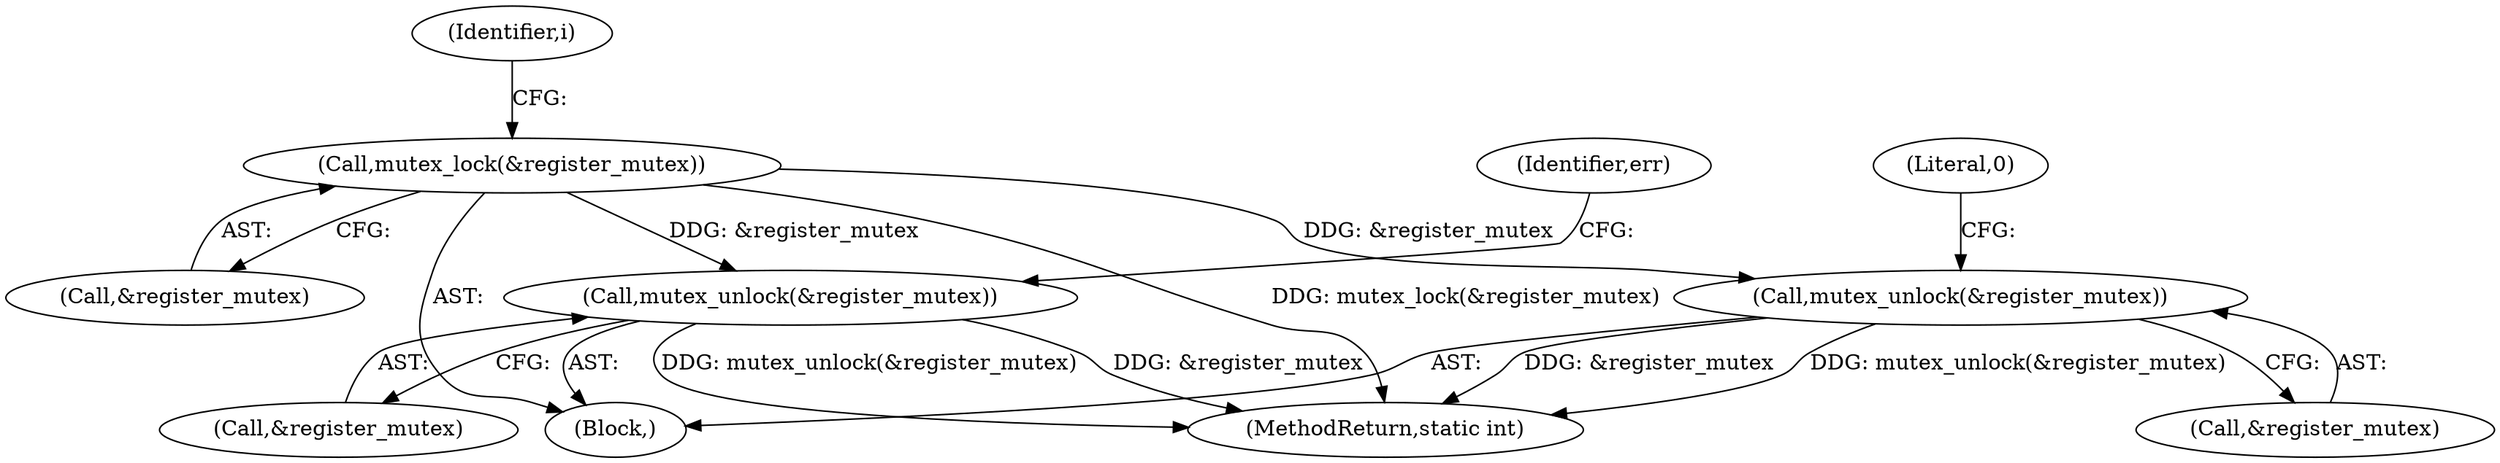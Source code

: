 digraph "0_linux_5f8cf712582617d523120df67d392059eaf2fc4b@API" {
"1000205" [label="(Call,mutex_lock(&register_mutex))"];
"1000483" [label="(Call,mutex_unlock(&register_mutex))"];
"1000506" [label="(Call,mutex_unlock(&register_mutex))"];
"1000483" [label="(Call,mutex_unlock(&register_mutex))"];
"1000484" [label="(Call,&register_mutex)"];
"1000487" [label="(Literal,0)"];
"1000113" [label="(Block,)"];
"1000510" [label="(Identifier,err)"];
"1000507" [label="(Call,&register_mutex)"];
"1000206" [label="(Call,&register_mutex)"];
"1000506" [label="(Call,mutex_unlock(&register_mutex))"];
"1000205" [label="(Call,mutex_lock(&register_mutex))"];
"1000210" [label="(Identifier,i)"];
"1000511" [label="(MethodReturn,static int)"];
"1000205" -> "1000113"  [label="AST: "];
"1000205" -> "1000206"  [label="CFG: "];
"1000206" -> "1000205"  [label="AST: "];
"1000210" -> "1000205"  [label="CFG: "];
"1000205" -> "1000511"  [label="DDG: mutex_lock(&register_mutex)"];
"1000205" -> "1000483"  [label="DDG: &register_mutex"];
"1000205" -> "1000506"  [label="DDG: &register_mutex"];
"1000483" -> "1000113"  [label="AST: "];
"1000483" -> "1000484"  [label="CFG: "];
"1000484" -> "1000483"  [label="AST: "];
"1000487" -> "1000483"  [label="CFG: "];
"1000483" -> "1000511"  [label="DDG: mutex_unlock(&register_mutex)"];
"1000483" -> "1000511"  [label="DDG: &register_mutex"];
"1000506" -> "1000113"  [label="AST: "];
"1000506" -> "1000507"  [label="CFG: "];
"1000507" -> "1000506"  [label="AST: "];
"1000510" -> "1000506"  [label="CFG: "];
"1000506" -> "1000511"  [label="DDG: mutex_unlock(&register_mutex)"];
"1000506" -> "1000511"  [label="DDG: &register_mutex"];
}

